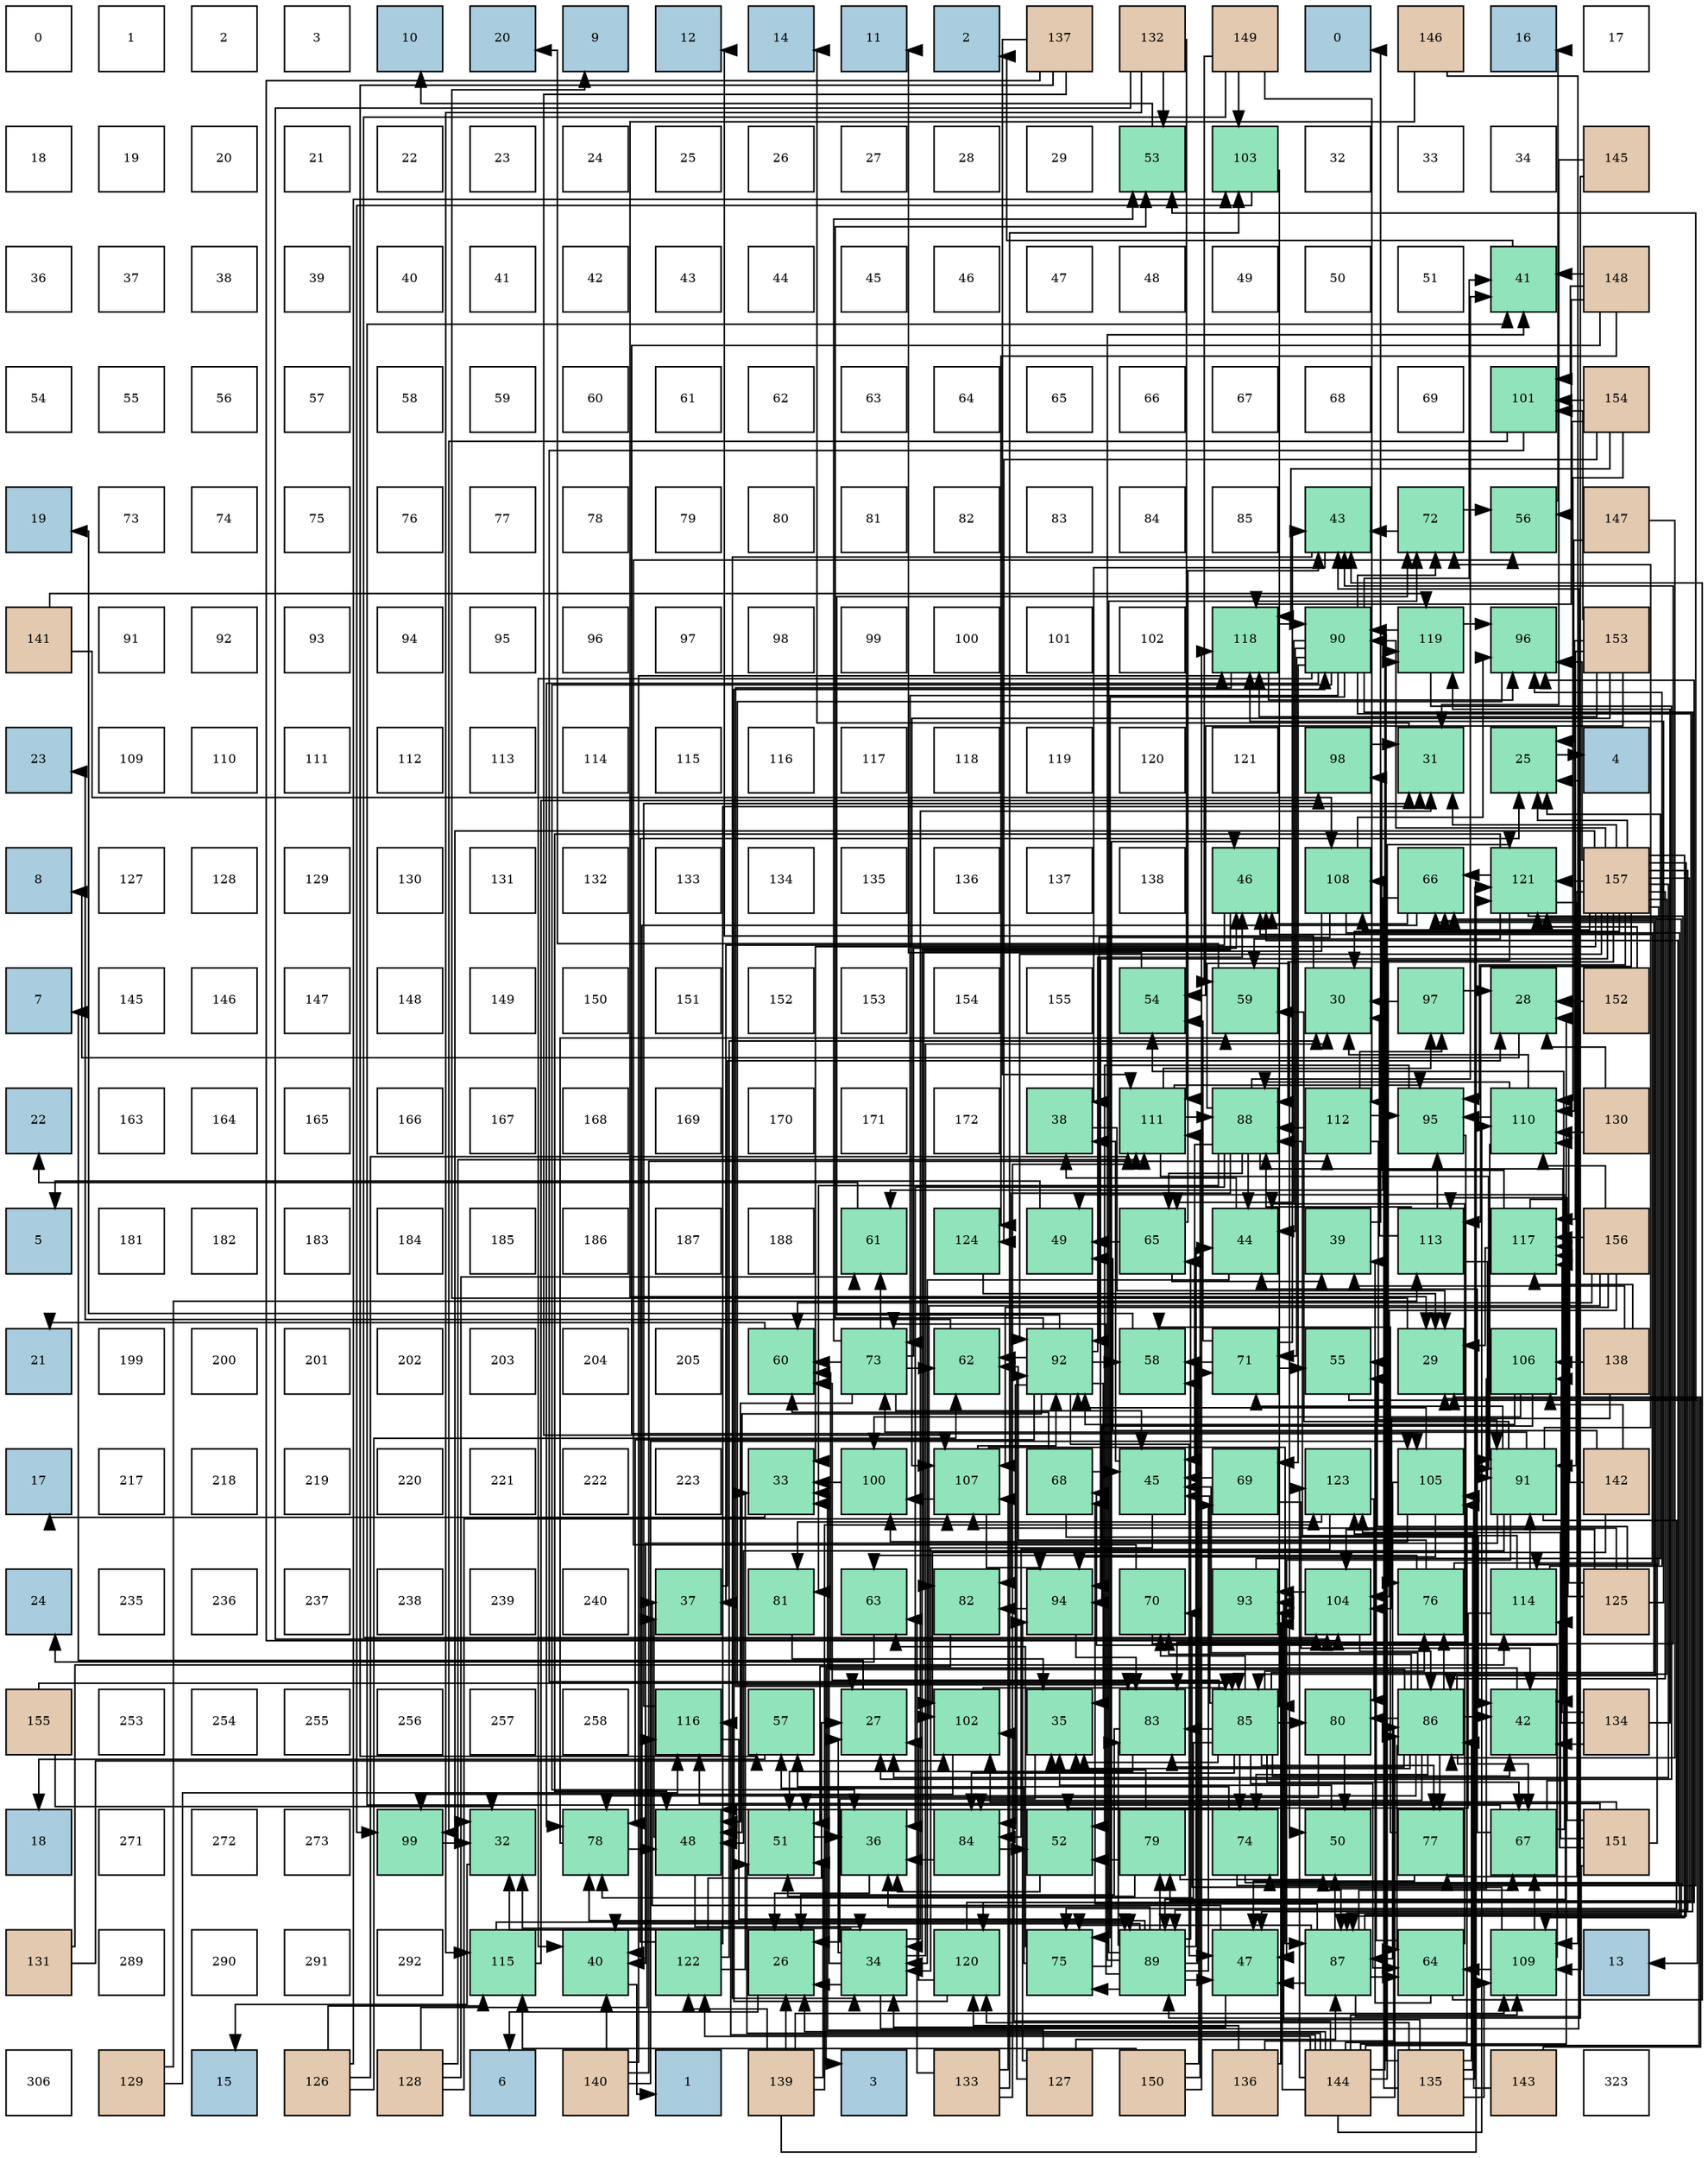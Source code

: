 digraph layout{
 rankdir=TB;
 splines=ortho;
 node [style=filled shape=square fixedsize=true width=0.6];
0[label="0", fontsize=8, fillcolor="#ffffff"];
1[label="1", fontsize=8, fillcolor="#ffffff"];
2[label="2", fontsize=8, fillcolor="#ffffff"];
3[label="3", fontsize=8, fillcolor="#ffffff"];
4[label="10", fontsize=8, fillcolor="#a9ccde"];
5[label="20", fontsize=8, fillcolor="#a9ccde"];
6[label="9", fontsize=8, fillcolor="#a9ccde"];
7[label="12", fontsize=8, fillcolor="#a9ccde"];
8[label="14", fontsize=8, fillcolor="#a9ccde"];
9[label="11", fontsize=8, fillcolor="#a9ccde"];
10[label="2", fontsize=8, fillcolor="#a9ccde"];
11[label="137", fontsize=8, fillcolor="#e3c9af"];
12[label="132", fontsize=8, fillcolor="#e3c9af"];
13[label="149", fontsize=8, fillcolor="#e3c9af"];
14[label="0", fontsize=8, fillcolor="#a9ccde"];
15[label="146", fontsize=8, fillcolor="#e3c9af"];
16[label="16", fontsize=8, fillcolor="#a9ccde"];
17[label="17", fontsize=8, fillcolor="#ffffff"];
18[label="18", fontsize=8, fillcolor="#ffffff"];
19[label="19", fontsize=8, fillcolor="#ffffff"];
20[label="20", fontsize=8, fillcolor="#ffffff"];
21[label="21", fontsize=8, fillcolor="#ffffff"];
22[label="22", fontsize=8, fillcolor="#ffffff"];
23[label="23", fontsize=8, fillcolor="#ffffff"];
24[label="24", fontsize=8, fillcolor="#ffffff"];
25[label="25", fontsize=8, fillcolor="#ffffff"];
26[label="26", fontsize=8, fillcolor="#ffffff"];
27[label="27", fontsize=8, fillcolor="#ffffff"];
28[label="28", fontsize=8, fillcolor="#ffffff"];
29[label="29", fontsize=8, fillcolor="#ffffff"];
30[label="53", fontsize=8, fillcolor="#91e3bb"];
31[label="103", fontsize=8, fillcolor="#91e3bb"];
32[label="32", fontsize=8, fillcolor="#ffffff"];
33[label="33", fontsize=8, fillcolor="#ffffff"];
34[label="34", fontsize=8, fillcolor="#ffffff"];
35[label="145", fontsize=8, fillcolor="#e3c9af"];
36[label="36", fontsize=8, fillcolor="#ffffff"];
37[label="37", fontsize=8, fillcolor="#ffffff"];
38[label="38", fontsize=8, fillcolor="#ffffff"];
39[label="39", fontsize=8, fillcolor="#ffffff"];
40[label="40", fontsize=8, fillcolor="#ffffff"];
41[label="41", fontsize=8, fillcolor="#ffffff"];
42[label="42", fontsize=8, fillcolor="#ffffff"];
43[label="43", fontsize=8, fillcolor="#ffffff"];
44[label="44", fontsize=8, fillcolor="#ffffff"];
45[label="45", fontsize=8, fillcolor="#ffffff"];
46[label="46", fontsize=8, fillcolor="#ffffff"];
47[label="47", fontsize=8, fillcolor="#ffffff"];
48[label="48", fontsize=8, fillcolor="#ffffff"];
49[label="49", fontsize=8, fillcolor="#ffffff"];
50[label="50", fontsize=8, fillcolor="#ffffff"];
51[label="51", fontsize=8, fillcolor="#ffffff"];
52[label="41", fontsize=8, fillcolor="#91e3bb"];
53[label="148", fontsize=8, fillcolor="#e3c9af"];
54[label="54", fontsize=8, fillcolor="#ffffff"];
55[label="55", fontsize=8, fillcolor="#ffffff"];
56[label="56", fontsize=8, fillcolor="#ffffff"];
57[label="57", fontsize=8, fillcolor="#ffffff"];
58[label="58", fontsize=8, fillcolor="#ffffff"];
59[label="59", fontsize=8, fillcolor="#ffffff"];
60[label="60", fontsize=8, fillcolor="#ffffff"];
61[label="61", fontsize=8, fillcolor="#ffffff"];
62[label="62", fontsize=8, fillcolor="#ffffff"];
63[label="63", fontsize=8, fillcolor="#ffffff"];
64[label="64", fontsize=8, fillcolor="#ffffff"];
65[label="65", fontsize=8, fillcolor="#ffffff"];
66[label="66", fontsize=8, fillcolor="#ffffff"];
67[label="67", fontsize=8, fillcolor="#ffffff"];
68[label="68", fontsize=8, fillcolor="#ffffff"];
69[label="69", fontsize=8, fillcolor="#ffffff"];
70[label="101", fontsize=8, fillcolor="#91e3bb"];
71[label="154", fontsize=8, fillcolor="#e3c9af"];
72[label="19", fontsize=8, fillcolor="#a9ccde"];
73[label="73", fontsize=8, fillcolor="#ffffff"];
74[label="74", fontsize=8, fillcolor="#ffffff"];
75[label="75", fontsize=8, fillcolor="#ffffff"];
76[label="76", fontsize=8, fillcolor="#ffffff"];
77[label="77", fontsize=8, fillcolor="#ffffff"];
78[label="78", fontsize=8, fillcolor="#ffffff"];
79[label="79", fontsize=8, fillcolor="#ffffff"];
80[label="80", fontsize=8, fillcolor="#ffffff"];
81[label="81", fontsize=8, fillcolor="#ffffff"];
82[label="82", fontsize=8, fillcolor="#ffffff"];
83[label="83", fontsize=8, fillcolor="#ffffff"];
84[label="84", fontsize=8, fillcolor="#ffffff"];
85[label="85", fontsize=8, fillcolor="#ffffff"];
86[label="43", fontsize=8, fillcolor="#91e3bb"];
87[label="72", fontsize=8, fillcolor="#91e3bb"];
88[label="56", fontsize=8, fillcolor="#91e3bb"];
89[label="147", fontsize=8, fillcolor="#e3c9af"];
90[label="141", fontsize=8, fillcolor="#e3c9af"];
91[label="91", fontsize=8, fillcolor="#ffffff"];
92[label="92", fontsize=8, fillcolor="#ffffff"];
93[label="93", fontsize=8, fillcolor="#ffffff"];
94[label="94", fontsize=8, fillcolor="#ffffff"];
95[label="95", fontsize=8, fillcolor="#ffffff"];
96[label="96", fontsize=8, fillcolor="#ffffff"];
97[label="97", fontsize=8, fillcolor="#ffffff"];
98[label="98", fontsize=8, fillcolor="#ffffff"];
99[label="99", fontsize=8, fillcolor="#ffffff"];
100[label="100", fontsize=8, fillcolor="#ffffff"];
101[label="101", fontsize=8, fillcolor="#ffffff"];
102[label="102", fontsize=8, fillcolor="#ffffff"];
103[label="118", fontsize=8, fillcolor="#91e3bb"];
104[label="90", fontsize=8, fillcolor="#91e3bb"];
105[label="119", fontsize=8, fillcolor="#91e3bb"];
106[label="96", fontsize=8, fillcolor="#91e3bb"];
107[label="153", fontsize=8, fillcolor="#e3c9af"];
108[label="23", fontsize=8, fillcolor="#a9ccde"];
109[label="109", fontsize=8, fillcolor="#ffffff"];
110[label="110", fontsize=8, fillcolor="#ffffff"];
111[label="111", fontsize=8, fillcolor="#ffffff"];
112[label="112", fontsize=8, fillcolor="#ffffff"];
113[label="113", fontsize=8, fillcolor="#ffffff"];
114[label="114", fontsize=8, fillcolor="#ffffff"];
115[label="115", fontsize=8, fillcolor="#ffffff"];
116[label="116", fontsize=8, fillcolor="#ffffff"];
117[label="117", fontsize=8, fillcolor="#ffffff"];
118[label="118", fontsize=8, fillcolor="#ffffff"];
119[label="119", fontsize=8, fillcolor="#ffffff"];
120[label="120", fontsize=8, fillcolor="#ffffff"];
121[label="121", fontsize=8, fillcolor="#ffffff"];
122[label="98", fontsize=8, fillcolor="#91e3bb"];
123[label="31", fontsize=8, fillcolor="#91e3bb"];
124[label="25", fontsize=8, fillcolor="#91e3bb"];
125[label="4", fontsize=8, fillcolor="#a9ccde"];
126[label="8", fontsize=8, fillcolor="#a9ccde"];
127[label="127", fontsize=8, fillcolor="#ffffff"];
128[label="128", fontsize=8, fillcolor="#ffffff"];
129[label="129", fontsize=8, fillcolor="#ffffff"];
130[label="130", fontsize=8, fillcolor="#ffffff"];
131[label="131", fontsize=8, fillcolor="#ffffff"];
132[label="132", fontsize=8, fillcolor="#ffffff"];
133[label="133", fontsize=8, fillcolor="#ffffff"];
134[label="134", fontsize=8, fillcolor="#ffffff"];
135[label="135", fontsize=8, fillcolor="#ffffff"];
136[label="136", fontsize=8, fillcolor="#ffffff"];
137[label="137", fontsize=8, fillcolor="#ffffff"];
138[label="138", fontsize=8, fillcolor="#ffffff"];
139[label="46", fontsize=8, fillcolor="#91e3bb"];
140[label="108", fontsize=8, fillcolor="#91e3bb"];
141[label="66", fontsize=8, fillcolor="#91e3bb"];
142[label="121", fontsize=8, fillcolor="#91e3bb"];
143[label="157", fontsize=8, fillcolor="#e3c9af"];
144[label="7", fontsize=8, fillcolor="#a9ccde"];
145[label="145", fontsize=8, fillcolor="#ffffff"];
146[label="146", fontsize=8, fillcolor="#ffffff"];
147[label="147", fontsize=8, fillcolor="#ffffff"];
148[label="148", fontsize=8, fillcolor="#ffffff"];
149[label="149", fontsize=8, fillcolor="#ffffff"];
150[label="150", fontsize=8, fillcolor="#ffffff"];
151[label="151", fontsize=8, fillcolor="#ffffff"];
152[label="152", fontsize=8, fillcolor="#ffffff"];
153[label="153", fontsize=8, fillcolor="#ffffff"];
154[label="154", fontsize=8, fillcolor="#ffffff"];
155[label="155", fontsize=8, fillcolor="#ffffff"];
156[label="54", fontsize=8, fillcolor="#91e3bb"];
157[label="59", fontsize=8, fillcolor="#91e3bb"];
158[label="30", fontsize=8, fillcolor="#91e3bb"];
159[label="97", fontsize=8, fillcolor="#91e3bb"];
160[label="28", fontsize=8, fillcolor="#91e3bb"];
161[label="152", fontsize=8, fillcolor="#e3c9af"];
162[label="22", fontsize=8, fillcolor="#a9ccde"];
163[label="163", fontsize=8, fillcolor="#ffffff"];
164[label="164", fontsize=8, fillcolor="#ffffff"];
165[label="165", fontsize=8, fillcolor="#ffffff"];
166[label="166", fontsize=8, fillcolor="#ffffff"];
167[label="167", fontsize=8, fillcolor="#ffffff"];
168[label="168", fontsize=8, fillcolor="#ffffff"];
169[label="169", fontsize=8, fillcolor="#ffffff"];
170[label="170", fontsize=8, fillcolor="#ffffff"];
171[label="171", fontsize=8, fillcolor="#ffffff"];
172[label="172", fontsize=8, fillcolor="#ffffff"];
173[label="38", fontsize=8, fillcolor="#91e3bb"];
174[label="111", fontsize=8, fillcolor="#91e3bb"];
175[label="88", fontsize=8, fillcolor="#91e3bb"];
176[label="112", fontsize=8, fillcolor="#91e3bb"];
177[label="95", fontsize=8, fillcolor="#91e3bb"];
178[label="110", fontsize=8, fillcolor="#91e3bb"];
179[label="130", fontsize=8, fillcolor="#e3c9af"];
180[label="5", fontsize=8, fillcolor="#a9ccde"];
181[label="181", fontsize=8, fillcolor="#ffffff"];
182[label="182", fontsize=8, fillcolor="#ffffff"];
183[label="183", fontsize=8, fillcolor="#ffffff"];
184[label="184", fontsize=8, fillcolor="#ffffff"];
185[label="185", fontsize=8, fillcolor="#ffffff"];
186[label="186", fontsize=8, fillcolor="#ffffff"];
187[label="187", fontsize=8, fillcolor="#ffffff"];
188[label="188", fontsize=8, fillcolor="#ffffff"];
189[label="61", fontsize=8, fillcolor="#91e3bb"];
190[label="124", fontsize=8, fillcolor="#91e3bb"];
191[label="49", fontsize=8, fillcolor="#91e3bb"];
192[label="65", fontsize=8, fillcolor="#91e3bb"];
193[label="44", fontsize=8, fillcolor="#91e3bb"];
194[label="39", fontsize=8, fillcolor="#91e3bb"];
195[label="113", fontsize=8, fillcolor="#91e3bb"];
196[label="117", fontsize=8, fillcolor="#91e3bb"];
197[label="156", fontsize=8, fillcolor="#e3c9af"];
198[label="21", fontsize=8, fillcolor="#a9ccde"];
199[label="199", fontsize=8, fillcolor="#ffffff"];
200[label="200", fontsize=8, fillcolor="#ffffff"];
201[label="201", fontsize=8, fillcolor="#ffffff"];
202[label="202", fontsize=8, fillcolor="#ffffff"];
203[label="203", fontsize=8, fillcolor="#ffffff"];
204[label="204", fontsize=8, fillcolor="#ffffff"];
205[label="205", fontsize=8, fillcolor="#ffffff"];
206[label="60", fontsize=8, fillcolor="#91e3bb"];
207[label="73", fontsize=8, fillcolor="#91e3bb"];
208[label="62", fontsize=8, fillcolor="#91e3bb"];
209[label="92", fontsize=8, fillcolor="#91e3bb"];
210[label="58", fontsize=8, fillcolor="#91e3bb"];
211[label="71", fontsize=8, fillcolor="#91e3bb"];
212[label="55", fontsize=8, fillcolor="#91e3bb"];
213[label="29", fontsize=8, fillcolor="#91e3bb"];
214[label="106", fontsize=8, fillcolor="#91e3bb"];
215[label="138", fontsize=8, fillcolor="#e3c9af"];
216[label="17", fontsize=8, fillcolor="#a9ccde"];
217[label="217", fontsize=8, fillcolor="#ffffff"];
218[label="218", fontsize=8, fillcolor="#ffffff"];
219[label="219", fontsize=8, fillcolor="#ffffff"];
220[label="220", fontsize=8, fillcolor="#ffffff"];
221[label="221", fontsize=8, fillcolor="#ffffff"];
222[label="222", fontsize=8, fillcolor="#ffffff"];
223[label="223", fontsize=8, fillcolor="#ffffff"];
224[label="33", fontsize=8, fillcolor="#91e3bb"];
225[label="100", fontsize=8, fillcolor="#91e3bb"];
226[label="107", fontsize=8, fillcolor="#91e3bb"];
227[label="68", fontsize=8, fillcolor="#91e3bb"];
228[label="45", fontsize=8, fillcolor="#91e3bb"];
229[label="69", fontsize=8, fillcolor="#91e3bb"];
230[label="123", fontsize=8, fillcolor="#91e3bb"];
231[label="105", fontsize=8, fillcolor="#91e3bb"];
232[label="91", fontsize=8, fillcolor="#91e3bb"];
233[label="142", fontsize=8, fillcolor="#e3c9af"];
234[label="24", fontsize=8, fillcolor="#a9ccde"];
235[label="235", fontsize=8, fillcolor="#ffffff"];
236[label="236", fontsize=8, fillcolor="#ffffff"];
237[label="237", fontsize=8, fillcolor="#ffffff"];
238[label="238", fontsize=8, fillcolor="#ffffff"];
239[label="239", fontsize=8, fillcolor="#ffffff"];
240[label="240", fontsize=8, fillcolor="#ffffff"];
241[label="37", fontsize=8, fillcolor="#91e3bb"];
242[label="81", fontsize=8, fillcolor="#91e3bb"];
243[label="63", fontsize=8, fillcolor="#91e3bb"];
244[label="82", fontsize=8, fillcolor="#91e3bb"];
245[label="94", fontsize=8, fillcolor="#91e3bb"];
246[label="70", fontsize=8, fillcolor="#91e3bb"];
247[label="93", fontsize=8, fillcolor="#91e3bb"];
248[label="104", fontsize=8, fillcolor="#91e3bb"];
249[label="76", fontsize=8, fillcolor="#91e3bb"];
250[label="114", fontsize=8, fillcolor="#91e3bb"];
251[label="125", fontsize=8, fillcolor="#e3c9af"];
252[label="155", fontsize=8, fillcolor="#e3c9af"];
253[label="253", fontsize=8, fillcolor="#ffffff"];
254[label="254", fontsize=8, fillcolor="#ffffff"];
255[label="255", fontsize=8, fillcolor="#ffffff"];
256[label="256", fontsize=8, fillcolor="#ffffff"];
257[label="257", fontsize=8, fillcolor="#ffffff"];
258[label="258", fontsize=8, fillcolor="#ffffff"];
259[label="116", fontsize=8, fillcolor="#91e3bb"];
260[label="57", fontsize=8, fillcolor="#91e3bb"];
261[label="27", fontsize=8, fillcolor="#91e3bb"];
262[label="102", fontsize=8, fillcolor="#91e3bb"];
263[label="35", fontsize=8, fillcolor="#91e3bb"];
264[label="83", fontsize=8, fillcolor="#91e3bb"];
265[label="85", fontsize=8, fillcolor="#91e3bb"];
266[label="80", fontsize=8, fillcolor="#91e3bb"];
267[label="86", fontsize=8, fillcolor="#91e3bb"];
268[label="42", fontsize=8, fillcolor="#91e3bb"];
269[label="134", fontsize=8, fillcolor="#e3c9af"];
270[label="18", fontsize=8, fillcolor="#a9ccde"];
271[label="271", fontsize=8, fillcolor="#ffffff"];
272[label="272", fontsize=8, fillcolor="#ffffff"];
273[label="273", fontsize=8, fillcolor="#ffffff"];
274[label="99", fontsize=8, fillcolor="#91e3bb"];
275[label="32", fontsize=8, fillcolor="#91e3bb"];
276[label="78", fontsize=8, fillcolor="#91e3bb"];
277[label="48", fontsize=8, fillcolor="#91e3bb"];
278[label="51", fontsize=8, fillcolor="#91e3bb"];
279[label="36", fontsize=8, fillcolor="#91e3bb"];
280[label="84", fontsize=8, fillcolor="#91e3bb"];
281[label="52", fontsize=8, fillcolor="#91e3bb"];
282[label="79", fontsize=8, fillcolor="#91e3bb"];
283[label="74", fontsize=8, fillcolor="#91e3bb"];
284[label="50", fontsize=8, fillcolor="#91e3bb"];
285[label="77", fontsize=8, fillcolor="#91e3bb"];
286[label="67", fontsize=8, fillcolor="#91e3bb"];
287[label="151", fontsize=8, fillcolor="#e3c9af"];
288[label="131", fontsize=8, fillcolor="#e3c9af"];
289[label="289", fontsize=8, fillcolor="#ffffff"];
290[label="290", fontsize=8, fillcolor="#ffffff"];
291[label="291", fontsize=8, fillcolor="#ffffff"];
292[label="292", fontsize=8, fillcolor="#ffffff"];
293[label="115", fontsize=8, fillcolor="#91e3bb"];
294[label="40", fontsize=8, fillcolor="#91e3bb"];
295[label="122", fontsize=8, fillcolor="#91e3bb"];
296[label="26", fontsize=8, fillcolor="#91e3bb"];
297[label="34", fontsize=8, fillcolor="#91e3bb"];
298[label="120", fontsize=8, fillcolor="#91e3bb"];
299[label="75", fontsize=8, fillcolor="#91e3bb"];
300[label="89", fontsize=8, fillcolor="#91e3bb"];
301[label="47", fontsize=8, fillcolor="#91e3bb"];
302[label="87", fontsize=8, fillcolor="#91e3bb"];
303[label="64", fontsize=8, fillcolor="#91e3bb"];
304[label="109", fontsize=8, fillcolor="#91e3bb"];
305[label="13", fontsize=8, fillcolor="#a9ccde"];
306[label="306", fontsize=8, fillcolor="#ffffff"];
307[label="129", fontsize=8, fillcolor="#e3c9af"];
308[label="15", fontsize=8, fillcolor="#a9ccde"];
309[label="126", fontsize=8, fillcolor="#e3c9af"];
310[label="128", fontsize=8, fillcolor="#e3c9af"];
311[label="6", fontsize=8, fillcolor="#a9ccde"];
312[label="140", fontsize=8, fillcolor="#e3c9af"];
313[label="1", fontsize=8, fillcolor="#a9ccde"];
314[label="139", fontsize=8, fillcolor="#e3c9af"];
315[label="3", fontsize=8, fillcolor="#a9ccde"];
316[label="133", fontsize=8, fillcolor="#e3c9af"];
317[label="127", fontsize=8, fillcolor="#e3c9af"];
318[label="150", fontsize=8, fillcolor="#e3c9af"];
319[label="136", fontsize=8, fillcolor="#e3c9af"];
320[label="144", fontsize=8, fillcolor="#e3c9af"];
321[label="135", fontsize=8, fillcolor="#e3c9af"];
322[label="143", fontsize=8, fillcolor="#e3c9af"];
323[label="323", fontsize=8, fillcolor="#ffffff"];
edge [constraint=false, style=vis];124 -> 125;
296 -> 311;
261 -> 144;
160 -> 126;
213 -> 6;
158 -> 7;
123 -> 8;
275 -> 308;
224 -> 216;
297 -> 124;
297 -> 296;
297 -> 261;
297 -> 158;
297 -> 123;
297 -> 275;
297 -> 224;
263 -> 296;
279 -> 296;
241 -> 160;
173 -> 213;
194 -> 14;
294 -> 313;
52 -> 10;
268 -> 315;
86 -> 297;
86 -> 173;
193 -> 297;
193 -> 173;
228 -> 297;
228 -> 173;
139 -> 297;
139 -> 241;
301 -> 297;
301 -> 241;
277 -> 297;
277 -> 241;
191 -> 180;
284 -> 263;
278 -> 279;
281 -> 279;
30 -> 4;
156 -> 9;
212 -> 305;
88 -> 16;
260 -> 270;
210 -> 72;
157 -> 5;
206 -> 198;
189 -> 162;
208 -> 108;
243 -> 234;
303 -> 194;
303 -> 86;
303 -> 193;
303 -> 212;
192 -> 194;
192 -> 86;
192 -> 191;
141 -> 294;
141 -> 139;
141 -> 189;
286 -> 52;
286 -> 193;
286 -> 191;
286 -> 156;
227 -> 268;
227 -> 228;
227 -> 206;
229 -> 268;
229 -> 228;
246 -> 86;
246 -> 88;
211 -> 86;
211 -> 156;
211 -> 212;
211 -> 210;
87 -> 86;
87 -> 88;
207 -> 228;
207 -> 139;
207 -> 277;
207 -> 30;
207 -> 206;
207 -> 189;
207 -> 208;
283 -> 139;
283 -> 277;
283 -> 30;
283 -> 260;
299 -> 139;
299 -> 260;
299 -> 243;
249 -> 139;
249 -> 208;
249 -> 243;
285 -> 301;
285 -> 210;
276 -> 277;
276 -> 157;
282 -> 263;
282 -> 284;
282 -> 278;
282 -> 281;
266 -> 284;
266 -> 278;
242 -> 263;
244 -> 278;
264 -> 296;
264 -> 278;
280 -> 279;
280 -> 281;
265 -> 263;
265 -> 268;
265 -> 228;
265 -> 206;
265 -> 303;
265 -> 141;
265 -> 286;
265 -> 246;
265 -> 283;
265 -> 249;
265 -> 285;
265 -> 276;
265 -> 266;
265 -> 264;
265 -> 280;
267 -> 263;
267 -> 268;
267 -> 228;
267 -> 206;
267 -> 303;
267 -> 141;
267 -> 286;
267 -> 246;
267 -> 283;
267 -> 249;
267 -> 285;
267 -> 276;
267 -> 266;
267 -> 264;
267 -> 280;
302 -> 86;
302 -> 301;
302 -> 284;
302 -> 303;
302 -> 141;
302 -> 286;
302 -> 227;
302 -> 299;
175 -> 279;
175 -> 52;
175 -> 268;
175 -> 193;
175 -> 228;
175 -> 284;
175 -> 192;
175 -> 242;
175 -> 244;
300 -> 279;
300 -> 294;
300 -> 52;
300 -> 193;
300 -> 301;
300 -> 192;
300 -> 229;
300 -> 211;
300 -> 87;
300 -> 207;
300 -> 299;
300 -> 276;
300 -> 282;
300 -> 264;
104 -> 279;
104 -> 294;
104 -> 52;
104 -> 193;
104 -> 301;
104 -> 192;
104 -> 229;
104 -> 211;
104 -> 87;
104 -> 207;
104 -> 299;
104 -> 276;
104 -> 282;
232 -> 294;
232 -> 301;
232 -> 277;
232 -> 157;
232 -> 211;
232 -> 87;
232 -> 207;
232 -> 299;
209 -> 263;
209 -> 139;
209 -> 301;
209 -> 277;
209 -> 30;
209 -> 210;
209 -> 208;
209 -> 87;
209 -> 276;
209 -> 280;
247 -> 124;
245 -> 244;
245 -> 264;
177 -> 281;
177 -> 264;
106 -> 264;
159 -> 160;
159 -> 158;
122 -> 123;
274 -> 275;
225 -> 224;
70 -> 265;
70 -> 274;
262 -> 265;
262 -> 274;
31 -> 265;
31 -> 274;
248 -> 267;
248 -> 247;
231 -> 302;
231 -> 209;
231 -> 245;
231 -> 225;
214 -> 302;
214 -> 209;
214 -> 245;
214 -> 225;
226 -> 302;
226 -> 209;
226 -> 245;
226 -> 225;
140 -> 244;
140 -> 302;
140 -> 209;
140 -> 106;
304 -> 303;
304 -> 286;
304 -> 227;
304 -> 246;
178 -> 158;
178 -> 175;
178 -> 232;
178 -> 177;
174 -> 175;
174 -> 232;
174 -> 177;
174 -> 159;
176 -> 175;
176 -> 232;
176 -> 177;
176 -> 159;
195 -> 158;
195 -> 175;
195 -> 232;
195 -> 177;
250 -> 281;
250 -> 175;
250 -> 232;
250 -> 106;
293 -> 300;
293 -> 122;
259 -> 123;
259 -> 300;
196 -> 213;
196 -> 300;
196 -> 122;
103 -> 261;
103 -> 104;
103 -> 106;
105 -> 261;
105 -> 104;
105 -> 106;
298 -> 261;
298 -> 104;
298 -> 106;
142 -> 277;
142 -> 157;
142 -> 141;
142 -> 283;
142 -> 249;
142 -> 285;
295 -> 124;
295 -> 261;
295 -> 158;
295 -> 123;
295 -> 275;
295 -> 224;
230 -> 266;
230 -> 242;
230 -> 280;
190 -> 213;
251 -> 212;
251 -> 248;
251 -> 226;
251 -> 178;
251 -> 196;
251 -> 103;
309 -> 208;
309 -> 31;
309 -> 174;
309 -> 293;
317 -> 224;
317 -> 302;
317 -> 209;
317 -> 245;
310 -> 189;
310 -> 226;
310 -> 174;
310 -> 259;
307 -> 195;
307 -> 259;
179 -> 160;
179 -> 178;
288 -> 262;
288 -> 250;
12 -> 30;
12 -> 248;
12 -> 174;
12 -> 293;
316 -> 243;
316 -> 31;
316 -> 226;
316 -> 174;
269 -> 268;
269 -> 214;
269 -> 196;
269 -> 105;
321 -> 267;
321 -> 247;
321 -> 140;
321 -> 304;
321 -> 105;
321 -> 298;
321 -> 142;
321 -> 230;
319 -> 267;
319 -> 247;
319 -> 298;
11 -> 260;
11 -> 248;
11 -> 226;
11 -> 174;
215 -> 194;
215 -> 248;
215 -> 214;
215 -> 196;
314 -> 296;
314 -> 278;
314 -> 304;
314 -> 142;
314 -> 295;
314 -> 230;
312 -> 294;
312 -> 231;
312 -> 176;
312 -> 103;
90 -> 140;
90 -> 105;
233 -> 191;
233 -> 262;
233 -> 214;
233 -> 196;
322 -> 213;
322 -> 231;
320 -> 296;
320 -> 160;
320 -> 213;
320 -> 278;
320 -> 267;
320 -> 247;
320 -> 262;
320 -> 231;
320 -> 304;
320 -> 178;
320 -> 259;
320 -> 105;
320 -> 142;
320 -> 295;
320 -> 230;
35 -> 123;
35 -> 300;
15 -> 213;
15 -> 304;
89 -> 124;
89 -> 267;
53 -> 52;
53 -> 70;
53 -> 231;
53 -> 103;
53 -> 190;
13 -> 157;
13 -> 31;
13 -> 248;
13 -> 176;
318 -> 210;
318 -> 174;
318 -> 293;
318 -> 103;
287 -> 262;
287 -> 304;
287 -> 195;
287 -> 250;
287 -> 259;
287 -> 142;
287 -> 230;
161 -> 160;
161 -> 142;
107 -> 156;
107 -> 70;
107 -> 226;
107 -> 178;
107 -> 196;
107 -> 103;
71 -> 88;
71 -> 70;
71 -> 178;
71 -> 103;
71 -> 190;
252 -> 275;
252 -> 265;
197 -> 206;
197 -> 262;
197 -> 248;
197 -> 226;
197 -> 178;
197 -> 196;
143 -> 124;
143 -> 261;
143 -> 158;
143 -> 123;
143 -> 275;
143 -> 224;
143 -> 265;
143 -> 267;
143 -> 302;
143 -> 175;
143 -> 300;
143 -> 104;
143 -> 232;
143 -> 209;
143 -> 245;
143 -> 177;
143 -> 106;
143 -> 140;
143 -> 304;
143 -> 195;
143 -> 250;
143 -> 298;
143 -> 142;
edge [constraint=true, style=invis];
0 -> 18 -> 36 -> 54 -> 72 -> 90 -> 108 -> 126 -> 144 -> 162 -> 180 -> 198 -> 216 -> 234 -> 252 -> 270 -> 288 -> 306;
1 -> 19 -> 37 -> 55 -> 73 -> 91 -> 109 -> 127 -> 145 -> 163 -> 181 -> 199 -> 217 -> 235 -> 253 -> 271 -> 289 -> 307;
2 -> 20 -> 38 -> 56 -> 74 -> 92 -> 110 -> 128 -> 146 -> 164 -> 182 -> 200 -> 218 -> 236 -> 254 -> 272 -> 290 -> 308;
3 -> 21 -> 39 -> 57 -> 75 -> 93 -> 111 -> 129 -> 147 -> 165 -> 183 -> 201 -> 219 -> 237 -> 255 -> 273 -> 291 -> 309;
4 -> 22 -> 40 -> 58 -> 76 -> 94 -> 112 -> 130 -> 148 -> 166 -> 184 -> 202 -> 220 -> 238 -> 256 -> 274 -> 292 -> 310;
5 -> 23 -> 41 -> 59 -> 77 -> 95 -> 113 -> 131 -> 149 -> 167 -> 185 -> 203 -> 221 -> 239 -> 257 -> 275 -> 293 -> 311;
6 -> 24 -> 42 -> 60 -> 78 -> 96 -> 114 -> 132 -> 150 -> 168 -> 186 -> 204 -> 222 -> 240 -> 258 -> 276 -> 294 -> 312;
7 -> 25 -> 43 -> 61 -> 79 -> 97 -> 115 -> 133 -> 151 -> 169 -> 187 -> 205 -> 223 -> 241 -> 259 -> 277 -> 295 -> 313;
8 -> 26 -> 44 -> 62 -> 80 -> 98 -> 116 -> 134 -> 152 -> 170 -> 188 -> 206 -> 224 -> 242 -> 260 -> 278 -> 296 -> 314;
9 -> 27 -> 45 -> 63 -> 81 -> 99 -> 117 -> 135 -> 153 -> 171 -> 189 -> 207 -> 225 -> 243 -> 261 -> 279 -> 297 -> 315;
10 -> 28 -> 46 -> 64 -> 82 -> 100 -> 118 -> 136 -> 154 -> 172 -> 190 -> 208 -> 226 -> 244 -> 262 -> 280 -> 298 -> 316;
11 -> 29 -> 47 -> 65 -> 83 -> 101 -> 119 -> 137 -> 155 -> 173 -> 191 -> 209 -> 227 -> 245 -> 263 -> 281 -> 299 -> 317;
12 -> 30 -> 48 -> 66 -> 84 -> 102 -> 120 -> 138 -> 156 -> 174 -> 192 -> 210 -> 228 -> 246 -> 264 -> 282 -> 300 -> 318;
13 -> 31 -> 49 -> 67 -> 85 -> 103 -> 121 -> 139 -> 157 -> 175 -> 193 -> 211 -> 229 -> 247 -> 265 -> 283 -> 301 -> 319;
14 -> 32 -> 50 -> 68 -> 86 -> 104 -> 122 -> 140 -> 158 -> 176 -> 194 -> 212 -> 230 -> 248 -> 266 -> 284 -> 302 -> 320;
15 -> 33 -> 51 -> 69 -> 87 -> 105 -> 123 -> 141 -> 159 -> 177 -> 195 -> 213 -> 231 -> 249 -> 267 -> 285 -> 303 -> 321;
16 -> 34 -> 52 -> 70 -> 88 -> 106 -> 124 -> 142 -> 160 -> 178 -> 196 -> 214 -> 232 -> 250 -> 268 -> 286 -> 304 -> 322;
17 -> 35 -> 53 -> 71 -> 89 -> 107 -> 125 -> 143 -> 161 -> 179 -> 197 -> 215 -> 233 -> 251 -> 269 -> 287 -> 305 -> 323;
rank = same {0 -> 1 -> 2 -> 3 -> 4 -> 5 -> 6 -> 7 -> 8 -> 9 -> 10 -> 11 -> 12 -> 13 -> 14 -> 15 -> 16 -> 17};
rank = same {18 -> 19 -> 20 -> 21 -> 22 -> 23 -> 24 -> 25 -> 26 -> 27 -> 28 -> 29 -> 30 -> 31 -> 32 -> 33 -> 34 -> 35};
rank = same {36 -> 37 -> 38 -> 39 -> 40 -> 41 -> 42 -> 43 -> 44 -> 45 -> 46 -> 47 -> 48 -> 49 -> 50 -> 51 -> 52 -> 53};
rank = same {54 -> 55 -> 56 -> 57 -> 58 -> 59 -> 60 -> 61 -> 62 -> 63 -> 64 -> 65 -> 66 -> 67 -> 68 -> 69 -> 70 -> 71};
rank = same {72 -> 73 -> 74 -> 75 -> 76 -> 77 -> 78 -> 79 -> 80 -> 81 -> 82 -> 83 -> 84 -> 85 -> 86 -> 87 -> 88 -> 89};
rank = same {90 -> 91 -> 92 -> 93 -> 94 -> 95 -> 96 -> 97 -> 98 -> 99 -> 100 -> 101 -> 102 -> 103 -> 104 -> 105 -> 106 -> 107};
rank = same {108 -> 109 -> 110 -> 111 -> 112 -> 113 -> 114 -> 115 -> 116 -> 117 -> 118 -> 119 -> 120 -> 121 -> 122 -> 123 -> 124 -> 125};
rank = same {126 -> 127 -> 128 -> 129 -> 130 -> 131 -> 132 -> 133 -> 134 -> 135 -> 136 -> 137 -> 138 -> 139 -> 140 -> 141 -> 142 -> 143};
rank = same {144 -> 145 -> 146 -> 147 -> 148 -> 149 -> 150 -> 151 -> 152 -> 153 -> 154 -> 155 -> 156 -> 157 -> 158 -> 159 -> 160 -> 161};
rank = same {162 -> 163 -> 164 -> 165 -> 166 -> 167 -> 168 -> 169 -> 170 -> 171 -> 172 -> 173 -> 174 -> 175 -> 176 -> 177 -> 178 -> 179};
rank = same {180 -> 181 -> 182 -> 183 -> 184 -> 185 -> 186 -> 187 -> 188 -> 189 -> 190 -> 191 -> 192 -> 193 -> 194 -> 195 -> 196 -> 197};
rank = same {198 -> 199 -> 200 -> 201 -> 202 -> 203 -> 204 -> 205 -> 206 -> 207 -> 208 -> 209 -> 210 -> 211 -> 212 -> 213 -> 214 -> 215};
rank = same {216 -> 217 -> 218 -> 219 -> 220 -> 221 -> 222 -> 223 -> 224 -> 225 -> 226 -> 227 -> 228 -> 229 -> 230 -> 231 -> 232 -> 233};
rank = same {234 -> 235 -> 236 -> 237 -> 238 -> 239 -> 240 -> 241 -> 242 -> 243 -> 244 -> 245 -> 246 -> 247 -> 248 -> 249 -> 250 -> 251};
rank = same {252 -> 253 -> 254 -> 255 -> 256 -> 257 -> 258 -> 259 -> 260 -> 261 -> 262 -> 263 -> 264 -> 265 -> 266 -> 267 -> 268 -> 269};
rank = same {270 -> 271 -> 272 -> 273 -> 274 -> 275 -> 276 -> 277 -> 278 -> 279 -> 280 -> 281 -> 282 -> 283 -> 284 -> 285 -> 286 -> 287};
rank = same {288 -> 289 -> 290 -> 291 -> 292 -> 293 -> 294 -> 295 -> 296 -> 297 -> 298 -> 299 -> 300 -> 301 -> 302 -> 303 -> 304 -> 305};
rank = same {306 -> 307 -> 308 -> 309 -> 310 -> 311 -> 312 -> 313 -> 314 -> 315 -> 316 -> 317 -> 318 -> 319 -> 320 -> 321 -> 322 -> 323};
}